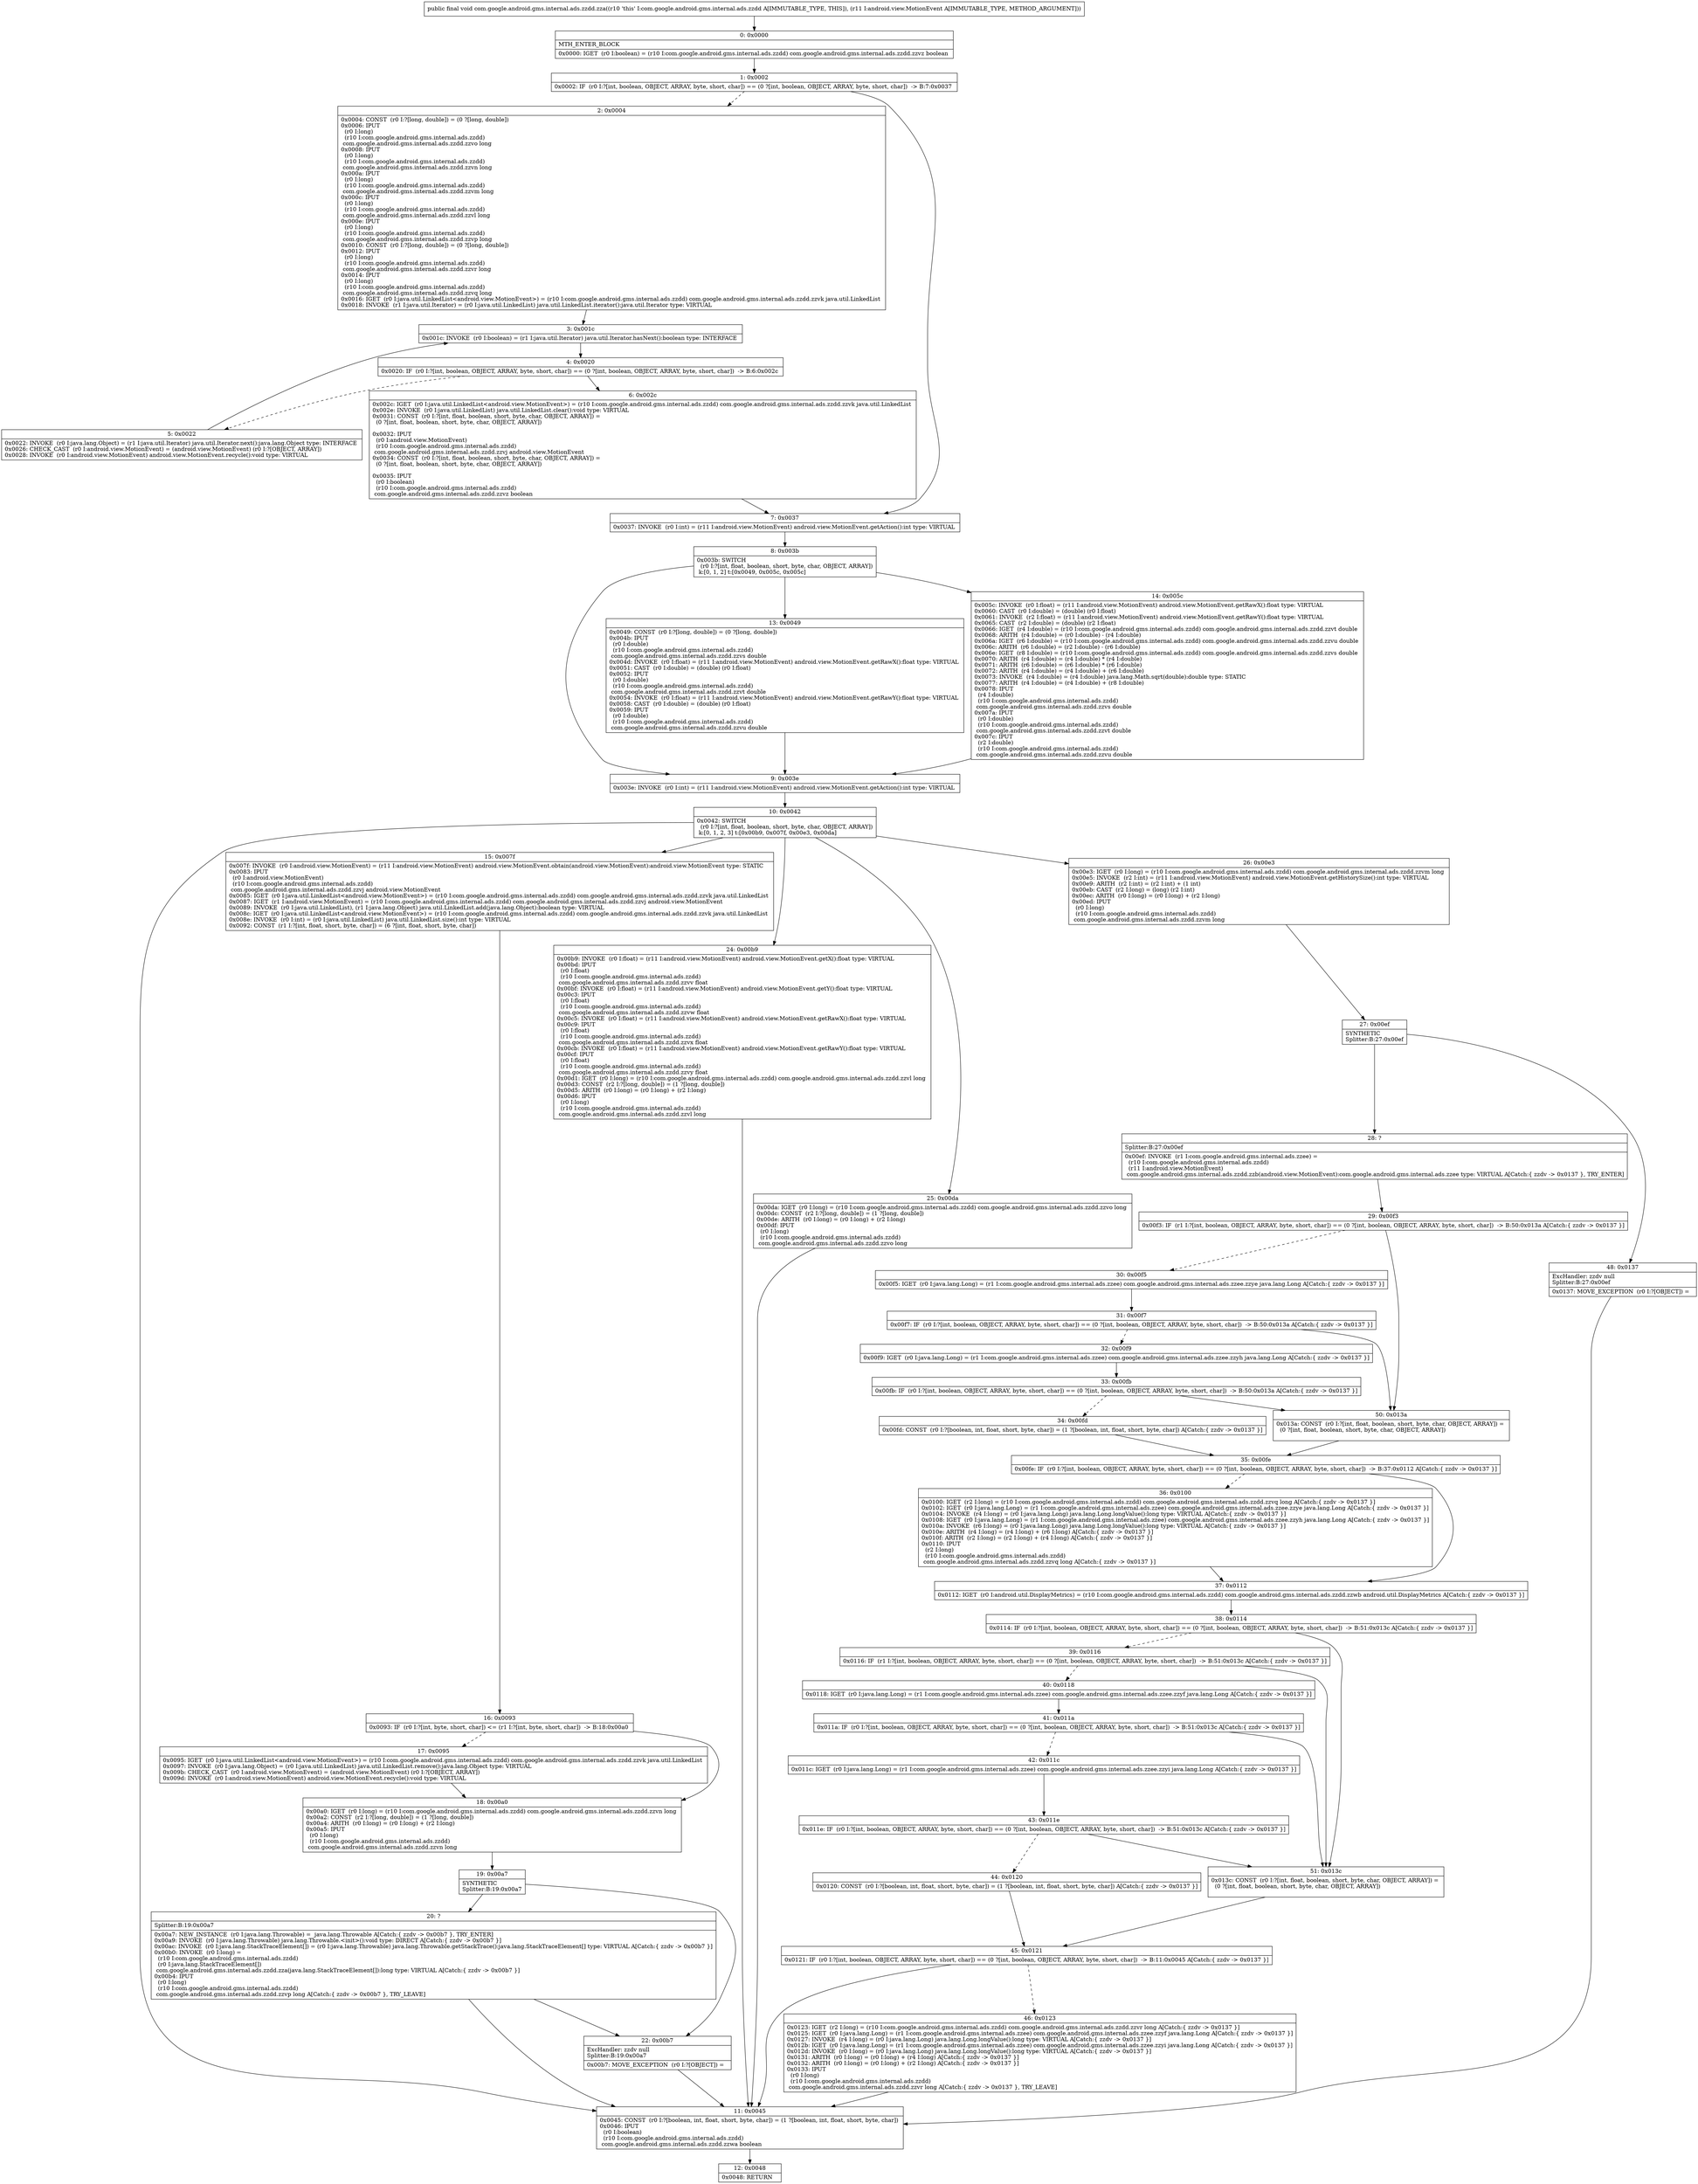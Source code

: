 digraph "CFG forcom.google.android.gms.internal.ads.zzdd.zza(Landroid\/view\/MotionEvent;)V" {
Node_0 [shape=record,label="{0\:\ 0x0000|MTH_ENTER_BLOCK\l|0x0000: IGET  (r0 I:boolean) = (r10 I:com.google.android.gms.internal.ads.zzdd) com.google.android.gms.internal.ads.zzdd.zzvz boolean \l}"];
Node_1 [shape=record,label="{1\:\ 0x0002|0x0002: IF  (r0 I:?[int, boolean, OBJECT, ARRAY, byte, short, char]) == (0 ?[int, boolean, OBJECT, ARRAY, byte, short, char])  \-\> B:7:0x0037 \l}"];
Node_2 [shape=record,label="{2\:\ 0x0004|0x0004: CONST  (r0 I:?[long, double]) = (0 ?[long, double]) \l0x0006: IPUT  \l  (r0 I:long)\l  (r10 I:com.google.android.gms.internal.ads.zzdd)\l com.google.android.gms.internal.ads.zzdd.zzvo long \l0x0008: IPUT  \l  (r0 I:long)\l  (r10 I:com.google.android.gms.internal.ads.zzdd)\l com.google.android.gms.internal.ads.zzdd.zzvn long \l0x000a: IPUT  \l  (r0 I:long)\l  (r10 I:com.google.android.gms.internal.ads.zzdd)\l com.google.android.gms.internal.ads.zzdd.zzvm long \l0x000c: IPUT  \l  (r0 I:long)\l  (r10 I:com.google.android.gms.internal.ads.zzdd)\l com.google.android.gms.internal.ads.zzdd.zzvl long \l0x000e: IPUT  \l  (r0 I:long)\l  (r10 I:com.google.android.gms.internal.ads.zzdd)\l com.google.android.gms.internal.ads.zzdd.zzvp long \l0x0010: CONST  (r0 I:?[long, double]) = (0 ?[long, double]) \l0x0012: IPUT  \l  (r0 I:long)\l  (r10 I:com.google.android.gms.internal.ads.zzdd)\l com.google.android.gms.internal.ads.zzdd.zzvr long \l0x0014: IPUT  \l  (r0 I:long)\l  (r10 I:com.google.android.gms.internal.ads.zzdd)\l com.google.android.gms.internal.ads.zzdd.zzvq long \l0x0016: IGET  (r0 I:java.util.LinkedList\<android.view.MotionEvent\>) = (r10 I:com.google.android.gms.internal.ads.zzdd) com.google.android.gms.internal.ads.zzdd.zzvk java.util.LinkedList \l0x0018: INVOKE  (r1 I:java.util.Iterator) = (r0 I:java.util.LinkedList) java.util.LinkedList.iterator():java.util.Iterator type: VIRTUAL \l}"];
Node_3 [shape=record,label="{3\:\ 0x001c|0x001c: INVOKE  (r0 I:boolean) = (r1 I:java.util.Iterator) java.util.Iterator.hasNext():boolean type: INTERFACE \l}"];
Node_4 [shape=record,label="{4\:\ 0x0020|0x0020: IF  (r0 I:?[int, boolean, OBJECT, ARRAY, byte, short, char]) == (0 ?[int, boolean, OBJECT, ARRAY, byte, short, char])  \-\> B:6:0x002c \l}"];
Node_5 [shape=record,label="{5\:\ 0x0022|0x0022: INVOKE  (r0 I:java.lang.Object) = (r1 I:java.util.Iterator) java.util.Iterator.next():java.lang.Object type: INTERFACE \l0x0026: CHECK_CAST  (r0 I:android.view.MotionEvent) = (android.view.MotionEvent) (r0 I:?[OBJECT, ARRAY]) \l0x0028: INVOKE  (r0 I:android.view.MotionEvent) android.view.MotionEvent.recycle():void type: VIRTUAL \l}"];
Node_6 [shape=record,label="{6\:\ 0x002c|0x002c: IGET  (r0 I:java.util.LinkedList\<android.view.MotionEvent\>) = (r10 I:com.google.android.gms.internal.ads.zzdd) com.google.android.gms.internal.ads.zzdd.zzvk java.util.LinkedList \l0x002e: INVOKE  (r0 I:java.util.LinkedList) java.util.LinkedList.clear():void type: VIRTUAL \l0x0031: CONST  (r0 I:?[int, float, boolean, short, byte, char, OBJECT, ARRAY]) = \l  (0 ?[int, float, boolean, short, byte, char, OBJECT, ARRAY])\l \l0x0032: IPUT  \l  (r0 I:android.view.MotionEvent)\l  (r10 I:com.google.android.gms.internal.ads.zzdd)\l com.google.android.gms.internal.ads.zzdd.zzvj android.view.MotionEvent \l0x0034: CONST  (r0 I:?[int, float, boolean, short, byte, char, OBJECT, ARRAY]) = \l  (0 ?[int, float, boolean, short, byte, char, OBJECT, ARRAY])\l \l0x0035: IPUT  \l  (r0 I:boolean)\l  (r10 I:com.google.android.gms.internal.ads.zzdd)\l com.google.android.gms.internal.ads.zzdd.zzvz boolean \l}"];
Node_7 [shape=record,label="{7\:\ 0x0037|0x0037: INVOKE  (r0 I:int) = (r11 I:android.view.MotionEvent) android.view.MotionEvent.getAction():int type: VIRTUAL \l}"];
Node_8 [shape=record,label="{8\:\ 0x003b|0x003b: SWITCH  \l  (r0 I:?[int, float, boolean, short, byte, char, OBJECT, ARRAY])\l k:[0, 1, 2] t:[0x0049, 0x005c, 0x005c] \l}"];
Node_9 [shape=record,label="{9\:\ 0x003e|0x003e: INVOKE  (r0 I:int) = (r11 I:android.view.MotionEvent) android.view.MotionEvent.getAction():int type: VIRTUAL \l}"];
Node_10 [shape=record,label="{10\:\ 0x0042|0x0042: SWITCH  \l  (r0 I:?[int, float, boolean, short, byte, char, OBJECT, ARRAY])\l k:[0, 1, 2, 3] t:[0x00b9, 0x007f, 0x00e3, 0x00da] \l}"];
Node_11 [shape=record,label="{11\:\ 0x0045|0x0045: CONST  (r0 I:?[boolean, int, float, short, byte, char]) = (1 ?[boolean, int, float, short, byte, char]) \l0x0046: IPUT  \l  (r0 I:boolean)\l  (r10 I:com.google.android.gms.internal.ads.zzdd)\l com.google.android.gms.internal.ads.zzdd.zzwa boolean \l}"];
Node_12 [shape=record,label="{12\:\ 0x0048|0x0048: RETURN   \l}"];
Node_13 [shape=record,label="{13\:\ 0x0049|0x0049: CONST  (r0 I:?[long, double]) = (0 ?[long, double]) \l0x004b: IPUT  \l  (r0 I:double)\l  (r10 I:com.google.android.gms.internal.ads.zzdd)\l com.google.android.gms.internal.ads.zzdd.zzvs double \l0x004d: INVOKE  (r0 I:float) = (r11 I:android.view.MotionEvent) android.view.MotionEvent.getRawX():float type: VIRTUAL \l0x0051: CAST  (r0 I:double) = (double) (r0 I:float) \l0x0052: IPUT  \l  (r0 I:double)\l  (r10 I:com.google.android.gms.internal.ads.zzdd)\l com.google.android.gms.internal.ads.zzdd.zzvt double \l0x0054: INVOKE  (r0 I:float) = (r11 I:android.view.MotionEvent) android.view.MotionEvent.getRawY():float type: VIRTUAL \l0x0058: CAST  (r0 I:double) = (double) (r0 I:float) \l0x0059: IPUT  \l  (r0 I:double)\l  (r10 I:com.google.android.gms.internal.ads.zzdd)\l com.google.android.gms.internal.ads.zzdd.zzvu double \l}"];
Node_14 [shape=record,label="{14\:\ 0x005c|0x005c: INVOKE  (r0 I:float) = (r11 I:android.view.MotionEvent) android.view.MotionEvent.getRawX():float type: VIRTUAL \l0x0060: CAST  (r0 I:double) = (double) (r0 I:float) \l0x0061: INVOKE  (r2 I:float) = (r11 I:android.view.MotionEvent) android.view.MotionEvent.getRawY():float type: VIRTUAL \l0x0065: CAST  (r2 I:double) = (double) (r2 I:float) \l0x0066: IGET  (r4 I:double) = (r10 I:com.google.android.gms.internal.ads.zzdd) com.google.android.gms.internal.ads.zzdd.zzvt double \l0x0068: ARITH  (r4 I:double) = (r0 I:double) \- (r4 I:double) \l0x006a: IGET  (r6 I:double) = (r10 I:com.google.android.gms.internal.ads.zzdd) com.google.android.gms.internal.ads.zzdd.zzvu double \l0x006c: ARITH  (r6 I:double) = (r2 I:double) \- (r6 I:double) \l0x006e: IGET  (r8 I:double) = (r10 I:com.google.android.gms.internal.ads.zzdd) com.google.android.gms.internal.ads.zzdd.zzvs double \l0x0070: ARITH  (r4 I:double) = (r4 I:double) * (r4 I:double) \l0x0071: ARITH  (r6 I:double) = (r6 I:double) * (r6 I:double) \l0x0072: ARITH  (r4 I:double) = (r4 I:double) + (r6 I:double) \l0x0073: INVOKE  (r4 I:double) = (r4 I:double) java.lang.Math.sqrt(double):double type: STATIC \l0x0077: ARITH  (r4 I:double) = (r4 I:double) + (r8 I:double) \l0x0078: IPUT  \l  (r4 I:double)\l  (r10 I:com.google.android.gms.internal.ads.zzdd)\l com.google.android.gms.internal.ads.zzdd.zzvs double \l0x007a: IPUT  \l  (r0 I:double)\l  (r10 I:com.google.android.gms.internal.ads.zzdd)\l com.google.android.gms.internal.ads.zzdd.zzvt double \l0x007c: IPUT  \l  (r2 I:double)\l  (r10 I:com.google.android.gms.internal.ads.zzdd)\l com.google.android.gms.internal.ads.zzdd.zzvu double \l}"];
Node_15 [shape=record,label="{15\:\ 0x007f|0x007f: INVOKE  (r0 I:android.view.MotionEvent) = (r11 I:android.view.MotionEvent) android.view.MotionEvent.obtain(android.view.MotionEvent):android.view.MotionEvent type: STATIC \l0x0083: IPUT  \l  (r0 I:android.view.MotionEvent)\l  (r10 I:com.google.android.gms.internal.ads.zzdd)\l com.google.android.gms.internal.ads.zzdd.zzvj android.view.MotionEvent \l0x0085: IGET  (r0 I:java.util.LinkedList\<android.view.MotionEvent\>) = (r10 I:com.google.android.gms.internal.ads.zzdd) com.google.android.gms.internal.ads.zzdd.zzvk java.util.LinkedList \l0x0087: IGET  (r1 I:android.view.MotionEvent) = (r10 I:com.google.android.gms.internal.ads.zzdd) com.google.android.gms.internal.ads.zzdd.zzvj android.view.MotionEvent \l0x0089: INVOKE  (r0 I:java.util.LinkedList), (r1 I:java.lang.Object) java.util.LinkedList.add(java.lang.Object):boolean type: VIRTUAL \l0x008c: IGET  (r0 I:java.util.LinkedList\<android.view.MotionEvent\>) = (r10 I:com.google.android.gms.internal.ads.zzdd) com.google.android.gms.internal.ads.zzdd.zzvk java.util.LinkedList \l0x008e: INVOKE  (r0 I:int) = (r0 I:java.util.LinkedList) java.util.LinkedList.size():int type: VIRTUAL \l0x0092: CONST  (r1 I:?[int, float, short, byte, char]) = (6 ?[int, float, short, byte, char]) \l}"];
Node_16 [shape=record,label="{16\:\ 0x0093|0x0093: IF  (r0 I:?[int, byte, short, char]) \<= (r1 I:?[int, byte, short, char])  \-\> B:18:0x00a0 \l}"];
Node_17 [shape=record,label="{17\:\ 0x0095|0x0095: IGET  (r0 I:java.util.LinkedList\<android.view.MotionEvent\>) = (r10 I:com.google.android.gms.internal.ads.zzdd) com.google.android.gms.internal.ads.zzdd.zzvk java.util.LinkedList \l0x0097: INVOKE  (r0 I:java.lang.Object) = (r0 I:java.util.LinkedList) java.util.LinkedList.remove():java.lang.Object type: VIRTUAL \l0x009b: CHECK_CAST  (r0 I:android.view.MotionEvent) = (android.view.MotionEvent) (r0 I:?[OBJECT, ARRAY]) \l0x009d: INVOKE  (r0 I:android.view.MotionEvent) android.view.MotionEvent.recycle():void type: VIRTUAL \l}"];
Node_18 [shape=record,label="{18\:\ 0x00a0|0x00a0: IGET  (r0 I:long) = (r10 I:com.google.android.gms.internal.ads.zzdd) com.google.android.gms.internal.ads.zzdd.zzvn long \l0x00a2: CONST  (r2 I:?[long, double]) = (1 ?[long, double]) \l0x00a4: ARITH  (r0 I:long) = (r0 I:long) + (r2 I:long) \l0x00a5: IPUT  \l  (r0 I:long)\l  (r10 I:com.google.android.gms.internal.ads.zzdd)\l com.google.android.gms.internal.ads.zzdd.zzvn long \l}"];
Node_19 [shape=record,label="{19\:\ 0x00a7|SYNTHETIC\lSplitter:B:19:0x00a7\l}"];
Node_20 [shape=record,label="{20\:\ ?|Splitter:B:19:0x00a7\l|0x00a7: NEW_INSTANCE  (r0 I:java.lang.Throwable) =  java.lang.Throwable A[Catch:\{ zzdv \-\> 0x00b7 \}, TRY_ENTER]\l0x00a9: INVOKE  (r0 I:java.lang.Throwable) java.lang.Throwable.\<init\>():void type: DIRECT A[Catch:\{ zzdv \-\> 0x00b7 \}]\l0x00ac: INVOKE  (r0 I:java.lang.StackTraceElement[]) = (r0 I:java.lang.Throwable) java.lang.Throwable.getStackTrace():java.lang.StackTraceElement[] type: VIRTUAL A[Catch:\{ zzdv \-\> 0x00b7 \}]\l0x00b0: INVOKE  (r0 I:long) = \l  (r10 I:com.google.android.gms.internal.ads.zzdd)\l  (r0 I:java.lang.StackTraceElement[])\l com.google.android.gms.internal.ads.zzdd.zza(java.lang.StackTraceElement[]):long type: VIRTUAL A[Catch:\{ zzdv \-\> 0x00b7 \}]\l0x00b4: IPUT  \l  (r0 I:long)\l  (r10 I:com.google.android.gms.internal.ads.zzdd)\l com.google.android.gms.internal.ads.zzdd.zzvp long A[Catch:\{ zzdv \-\> 0x00b7 \}, TRY_LEAVE]\l}"];
Node_22 [shape=record,label="{22\:\ 0x00b7|ExcHandler: zzdv null\lSplitter:B:19:0x00a7\l|0x00b7: MOVE_EXCEPTION  (r0 I:?[OBJECT]) =  \l}"];
Node_24 [shape=record,label="{24\:\ 0x00b9|0x00b9: INVOKE  (r0 I:float) = (r11 I:android.view.MotionEvent) android.view.MotionEvent.getX():float type: VIRTUAL \l0x00bd: IPUT  \l  (r0 I:float)\l  (r10 I:com.google.android.gms.internal.ads.zzdd)\l com.google.android.gms.internal.ads.zzdd.zzvv float \l0x00bf: INVOKE  (r0 I:float) = (r11 I:android.view.MotionEvent) android.view.MotionEvent.getY():float type: VIRTUAL \l0x00c3: IPUT  \l  (r0 I:float)\l  (r10 I:com.google.android.gms.internal.ads.zzdd)\l com.google.android.gms.internal.ads.zzdd.zzvw float \l0x00c5: INVOKE  (r0 I:float) = (r11 I:android.view.MotionEvent) android.view.MotionEvent.getRawX():float type: VIRTUAL \l0x00c9: IPUT  \l  (r0 I:float)\l  (r10 I:com.google.android.gms.internal.ads.zzdd)\l com.google.android.gms.internal.ads.zzdd.zzvx float \l0x00cb: INVOKE  (r0 I:float) = (r11 I:android.view.MotionEvent) android.view.MotionEvent.getRawY():float type: VIRTUAL \l0x00cf: IPUT  \l  (r0 I:float)\l  (r10 I:com.google.android.gms.internal.ads.zzdd)\l com.google.android.gms.internal.ads.zzdd.zzvy float \l0x00d1: IGET  (r0 I:long) = (r10 I:com.google.android.gms.internal.ads.zzdd) com.google.android.gms.internal.ads.zzdd.zzvl long \l0x00d3: CONST  (r2 I:?[long, double]) = (1 ?[long, double]) \l0x00d5: ARITH  (r0 I:long) = (r0 I:long) + (r2 I:long) \l0x00d6: IPUT  \l  (r0 I:long)\l  (r10 I:com.google.android.gms.internal.ads.zzdd)\l com.google.android.gms.internal.ads.zzdd.zzvl long \l}"];
Node_25 [shape=record,label="{25\:\ 0x00da|0x00da: IGET  (r0 I:long) = (r10 I:com.google.android.gms.internal.ads.zzdd) com.google.android.gms.internal.ads.zzdd.zzvo long \l0x00dc: CONST  (r2 I:?[long, double]) = (1 ?[long, double]) \l0x00de: ARITH  (r0 I:long) = (r0 I:long) + (r2 I:long) \l0x00df: IPUT  \l  (r0 I:long)\l  (r10 I:com.google.android.gms.internal.ads.zzdd)\l com.google.android.gms.internal.ads.zzdd.zzvo long \l}"];
Node_26 [shape=record,label="{26\:\ 0x00e3|0x00e3: IGET  (r0 I:long) = (r10 I:com.google.android.gms.internal.ads.zzdd) com.google.android.gms.internal.ads.zzdd.zzvm long \l0x00e5: INVOKE  (r2 I:int) = (r11 I:android.view.MotionEvent) android.view.MotionEvent.getHistorySize():int type: VIRTUAL \l0x00e9: ARITH  (r2 I:int) = (r2 I:int) + (1 int) \l0x00eb: CAST  (r2 I:long) = (long) (r2 I:int) \l0x00ec: ARITH  (r0 I:long) = (r0 I:long) + (r2 I:long) \l0x00ed: IPUT  \l  (r0 I:long)\l  (r10 I:com.google.android.gms.internal.ads.zzdd)\l com.google.android.gms.internal.ads.zzdd.zzvm long \l}"];
Node_27 [shape=record,label="{27\:\ 0x00ef|SYNTHETIC\lSplitter:B:27:0x00ef\l}"];
Node_28 [shape=record,label="{28\:\ ?|Splitter:B:27:0x00ef\l|0x00ef: INVOKE  (r1 I:com.google.android.gms.internal.ads.zzee) = \l  (r10 I:com.google.android.gms.internal.ads.zzdd)\l  (r11 I:android.view.MotionEvent)\l com.google.android.gms.internal.ads.zzdd.zzb(android.view.MotionEvent):com.google.android.gms.internal.ads.zzee type: VIRTUAL A[Catch:\{ zzdv \-\> 0x0137 \}, TRY_ENTER]\l}"];
Node_29 [shape=record,label="{29\:\ 0x00f3|0x00f3: IF  (r1 I:?[int, boolean, OBJECT, ARRAY, byte, short, char]) == (0 ?[int, boolean, OBJECT, ARRAY, byte, short, char])  \-\> B:50:0x013a A[Catch:\{ zzdv \-\> 0x0137 \}]\l}"];
Node_30 [shape=record,label="{30\:\ 0x00f5|0x00f5: IGET  (r0 I:java.lang.Long) = (r1 I:com.google.android.gms.internal.ads.zzee) com.google.android.gms.internal.ads.zzee.zzye java.lang.Long A[Catch:\{ zzdv \-\> 0x0137 \}]\l}"];
Node_31 [shape=record,label="{31\:\ 0x00f7|0x00f7: IF  (r0 I:?[int, boolean, OBJECT, ARRAY, byte, short, char]) == (0 ?[int, boolean, OBJECT, ARRAY, byte, short, char])  \-\> B:50:0x013a A[Catch:\{ zzdv \-\> 0x0137 \}]\l}"];
Node_32 [shape=record,label="{32\:\ 0x00f9|0x00f9: IGET  (r0 I:java.lang.Long) = (r1 I:com.google.android.gms.internal.ads.zzee) com.google.android.gms.internal.ads.zzee.zzyh java.lang.Long A[Catch:\{ zzdv \-\> 0x0137 \}]\l}"];
Node_33 [shape=record,label="{33\:\ 0x00fb|0x00fb: IF  (r0 I:?[int, boolean, OBJECT, ARRAY, byte, short, char]) == (0 ?[int, boolean, OBJECT, ARRAY, byte, short, char])  \-\> B:50:0x013a A[Catch:\{ zzdv \-\> 0x0137 \}]\l}"];
Node_34 [shape=record,label="{34\:\ 0x00fd|0x00fd: CONST  (r0 I:?[boolean, int, float, short, byte, char]) = (1 ?[boolean, int, float, short, byte, char]) A[Catch:\{ zzdv \-\> 0x0137 \}]\l}"];
Node_35 [shape=record,label="{35\:\ 0x00fe|0x00fe: IF  (r0 I:?[int, boolean, OBJECT, ARRAY, byte, short, char]) == (0 ?[int, boolean, OBJECT, ARRAY, byte, short, char])  \-\> B:37:0x0112 A[Catch:\{ zzdv \-\> 0x0137 \}]\l}"];
Node_36 [shape=record,label="{36\:\ 0x0100|0x0100: IGET  (r2 I:long) = (r10 I:com.google.android.gms.internal.ads.zzdd) com.google.android.gms.internal.ads.zzdd.zzvq long A[Catch:\{ zzdv \-\> 0x0137 \}]\l0x0102: IGET  (r0 I:java.lang.Long) = (r1 I:com.google.android.gms.internal.ads.zzee) com.google.android.gms.internal.ads.zzee.zzye java.lang.Long A[Catch:\{ zzdv \-\> 0x0137 \}]\l0x0104: INVOKE  (r4 I:long) = (r0 I:java.lang.Long) java.lang.Long.longValue():long type: VIRTUAL A[Catch:\{ zzdv \-\> 0x0137 \}]\l0x0108: IGET  (r0 I:java.lang.Long) = (r1 I:com.google.android.gms.internal.ads.zzee) com.google.android.gms.internal.ads.zzee.zzyh java.lang.Long A[Catch:\{ zzdv \-\> 0x0137 \}]\l0x010a: INVOKE  (r6 I:long) = (r0 I:java.lang.Long) java.lang.Long.longValue():long type: VIRTUAL A[Catch:\{ zzdv \-\> 0x0137 \}]\l0x010e: ARITH  (r4 I:long) = (r4 I:long) + (r6 I:long) A[Catch:\{ zzdv \-\> 0x0137 \}]\l0x010f: ARITH  (r2 I:long) = (r2 I:long) + (r4 I:long) A[Catch:\{ zzdv \-\> 0x0137 \}]\l0x0110: IPUT  \l  (r2 I:long)\l  (r10 I:com.google.android.gms.internal.ads.zzdd)\l com.google.android.gms.internal.ads.zzdd.zzvq long A[Catch:\{ zzdv \-\> 0x0137 \}]\l}"];
Node_37 [shape=record,label="{37\:\ 0x0112|0x0112: IGET  (r0 I:android.util.DisplayMetrics) = (r10 I:com.google.android.gms.internal.ads.zzdd) com.google.android.gms.internal.ads.zzdd.zzwb android.util.DisplayMetrics A[Catch:\{ zzdv \-\> 0x0137 \}]\l}"];
Node_38 [shape=record,label="{38\:\ 0x0114|0x0114: IF  (r0 I:?[int, boolean, OBJECT, ARRAY, byte, short, char]) == (0 ?[int, boolean, OBJECT, ARRAY, byte, short, char])  \-\> B:51:0x013c A[Catch:\{ zzdv \-\> 0x0137 \}]\l}"];
Node_39 [shape=record,label="{39\:\ 0x0116|0x0116: IF  (r1 I:?[int, boolean, OBJECT, ARRAY, byte, short, char]) == (0 ?[int, boolean, OBJECT, ARRAY, byte, short, char])  \-\> B:51:0x013c A[Catch:\{ zzdv \-\> 0x0137 \}]\l}"];
Node_40 [shape=record,label="{40\:\ 0x0118|0x0118: IGET  (r0 I:java.lang.Long) = (r1 I:com.google.android.gms.internal.ads.zzee) com.google.android.gms.internal.ads.zzee.zzyf java.lang.Long A[Catch:\{ zzdv \-\> 0x0137 \}]\l}"];
Node_41 [shape=record,label="{41\:\ 0x011a|0x011a: IF  (r0 I:?[int, boolean, OBJECT, ARRAY, byte, short, char]) == (0 ?[int, boolean, OBJECT, ARRAY, byte, short, char])  \-\> B:51:0x013c A[Catch:\{ zzdv \-\> 0x0137 \}]\l}"];
Node_42 [shape=record,label="{42\:\ 0x011c|0x011c: IGET  (r0 I:java.lang.Long) = (r1 I:com.google.android.gms.internal.ads.zzee) com.google.android.gms.internal.ads.zzee.zzyi java.lang.Long A[Catch:\{ zzdv \-\> 0x0137 \}]\l}"];
Node_43 [shape=record,label="{43\:\ 0x011e|0x011e: IF  (r0 I:?[int, boolean, OBJECT, ARRAY, byte, short, char]) == (0 ?[int, boolean, OBJECT, ARRAY, byte, short, char])  \-\> B:51:0x013c A[Catch:\{ zzdv \-\> 0x0137 \}]\l}"];
Node_44 [shape=record,label="{44\:\ 0x0120|0x0120: CONST  (r0 I:?[boolean, int, float, short, byte, char]) = (1 ?[boolean, int, float, short, byte, char]) A[Catch:\{ zzdv \-\> 0x0137 \}]\l}"];
Node_45 [shape=record,label="{45\:\ 0x0121|0x0121: IF  (r0 I:?[int, boolean, OBJECT, ARRAY, byte, short, char]) == (0 ?[int, boolean, OBJECT, ARRAY, byte, short, char])  \-\> B:11:0x0045 A[Catch:\{ zzdv \-\> 0x0137 \}]\l}"];
Node_46 [shape=record,label="{46\:\ 0x0123|0x0123: IGET  (r2 I:long) = (r10 I:com.google.android.gms.internal.ads.zzdd) com.google.android.gms.internal.ads.zzdd.zzvr long A[Catch:\{ zzdv \-\> 0x0137 \}]\l0x0125: IGET  (r0 I:java.lang.Long) = (r1 I:com.google.android.gms.internal.ads.zzee) com.google.android.gms.internal.ads.zzee.zzyf java.lang.Long A[Catch:\{ zzdv \-\> 0x0137 \}]\l0x0127: INVOKE  (r4 I:long) = (r0 I:java.lang.Long) java.lang.Long.longValue():long type: VIRTUAL A[Catch:\{ zzdv \-\> 0x0137 \}]\l0x012b: IGET  (r0 I:java.lang.Long) = (r1 I:com.google.android.gms.internal.ads.zzee) com.google.android.gms.internal.ads.zzee.zzyi java.lang.Long A[Catch:\{ zzdv \-\> 0x0137 \}]\l0x012d: INVOKE  (r0 I:long) = (r0 I:java.lang.Long) java.lang.Long.longValue():long type: VIRTUAL A[Catch:\{ zzdv \-\> 0x0137 \}]\l0x0131: ARITH  (r0 I:long) = (r0 I:long) + (r4 I:long) A[Catch:\{ zzdv \-\> 0x0137 \}]\l0x0132: ARITH  (r0 I:long) = (r0 I:long) + (r2 I:long) A[Catch:\{ zzdv \-\> 0x0137 \}]\l0x0133: IPUT  \l  (r0 I:long)\l  (r10 I:com.google.android.gms.internal.ads.zzdd)\l com.google.android.gms.internal.ads.zzdd.zzvr long A[Catch:\{ zzdv \-\> 0x0137 \}, TRY_LEAVE]\l}"];
Node_48 [shape=record,label="{48\:\ 0x0137|ExcHandler: zzdv null\lSplitter:B:27:0x00ef\l|0x0137: MOVE_EXCEPTION  (r0 I:?[OBJECT]) =  \l}"];
Node_50 [shape=record,label="{50\:\ 0x013a|0x013a: CONST  (r0 I:?[int, float, boolean, short, byte, char, OBJECT, ARRAY]) = \l  (0 ?[int, float, boolean, short, byte, char, OBJECT, ARRAY])\l \l}"];
Node_51 [shape=record,label="{51\:\ 0x013c|0x013c: CONST  (r0 I:?[int, float, boolean, short, byte, char, OBJECT, ARRAY]) = \l  (0 ?[int, float, boolean, short, byte, char, OBJECT, ARRAY])\l \l}"];
MethodNode[shape=record,label="{public final void com.google.android.gms.internal.ads.zzdd.zza((r10 'this' I:com.google.android.gms.internal.ads.zzdd A[IMMUTABLE_TYPE, THIS]), (r11 I:android.view.MotionEvent A[IMMUTABLE_TYPE, METHOD_ARGUMENT])) }"];
MethodNode -> Node_0;
Node_0 -> Node_1;
Node_1 -> Node_2[style=dashed];
Node_1 -> Node_7;
Node_2 -> Node_3;
Node_3 -> Node_4;
Node_4 -> Node_5[style=dashed];
Node_4 -> Node_6;
Node_5 -> Node_3;
Node_6 -> Node_7;
Node_7 -> Node_8;
Node_8 -> Node_9;
Node_8 -> Node_13;
Node_8 -> Node_14;
Node_9 -> Node_10;
Node_10 -> Node_11;
Node_10 -> Node_15;
Node_10 -> Node_24;
Node_10 -> Node_25;
Node_10 -> Node_26;
Node_11 -> Node_12;
Node_13 -> Node_9;
Node_14 -> Node_9;
Node_15 -> Node_16;
Node_16 -> Node_17[style=dashed];
Node_16 -> Node_18;
Node_17 -> Node_18;
Node_18 -> Node_19;
Node_19 -> Node_20;
Node_19 -> Node_22;
Node_20 -> Node_22;
Node_20 -> Node_11;
Node_22 -> Node_11;
Node_24 -> Node_11;
Node_25 -> Node_11;
Node_26 -> Node_27;
Node_27 -> Node_28;
Node_27 -> Node_48;
Node_28 -> Node_29;
Node_29 -> Node_30[style=dashed];
Node_29 -> Node_50;
Node_30 -> Node_31;
Node_31 -> Node_32[style=dashed];
Node_31 -> Node_50;
Node_32 -> Node_33;
Node_33 -> Node_34[style=dashed];
Node_33 -> Node_50;
Node_34 -> Node_35;
Node_35 -> Node_36[style=dashed];
Node_35 -> Node_37;
Node_36 -> Node_37;
Node_37 -> Node_38;
Node_38 -> Node_39[style=dashed];
Node_38 -> Node_51;
Node_39 -> Node_40[style=dashed];
Node_39 -> Node_51;
Node_40 -> Node_41;
Node_41 -> Node_42[style=dashed];
Node_41 -> Node_51;
Node_42 -> Node_43;
Node_43 -> Node_44[style=dashed];
Node_43 -> Node_51;
Node_44 -> Node_45;
Node_45 -> Node_11;
Node_45 -> Node_46[style=dashed];
Node_46 -> Node_11;
Node_48 -> Node_11;
Node_50 -> Node_35;
Node_51 -> Node_45;
}

